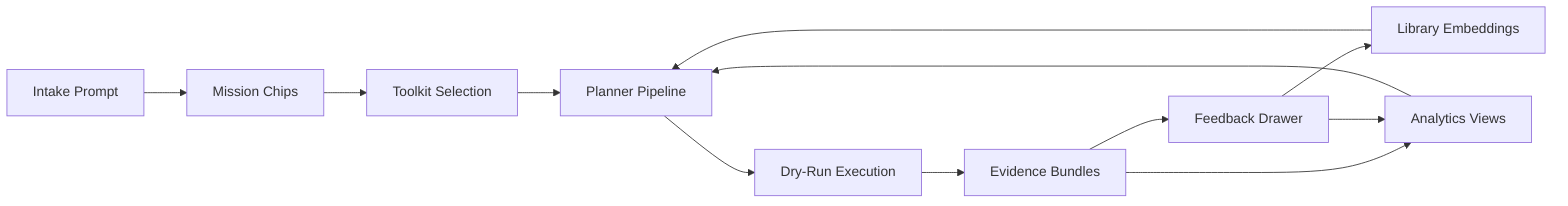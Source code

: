 flowchart LR
  Intent[Intake Prompt]
  Chips[Mission Chips]
  Planner[Planner Pipeline]
  Toolkit[Toolkit Selection]
  Execution[Dry-Run Execution]
  Evidence[Evidence Bundles]
  Feedback[Feedback Drawer]
  Library[Library Embeddings]
  Analytics[Analytics Views]

  Intent --> Chips
  Chips --> Toolkit
  Toolkit --> Planner
  Planner --> Execution
  Execution --> Evidence
  Evidence --> Feedback
  Feedback --> Library
  Library --> Planner
  Evidence --> Analytics
  Feedback --> Analytics
  Analytics --> Planner
